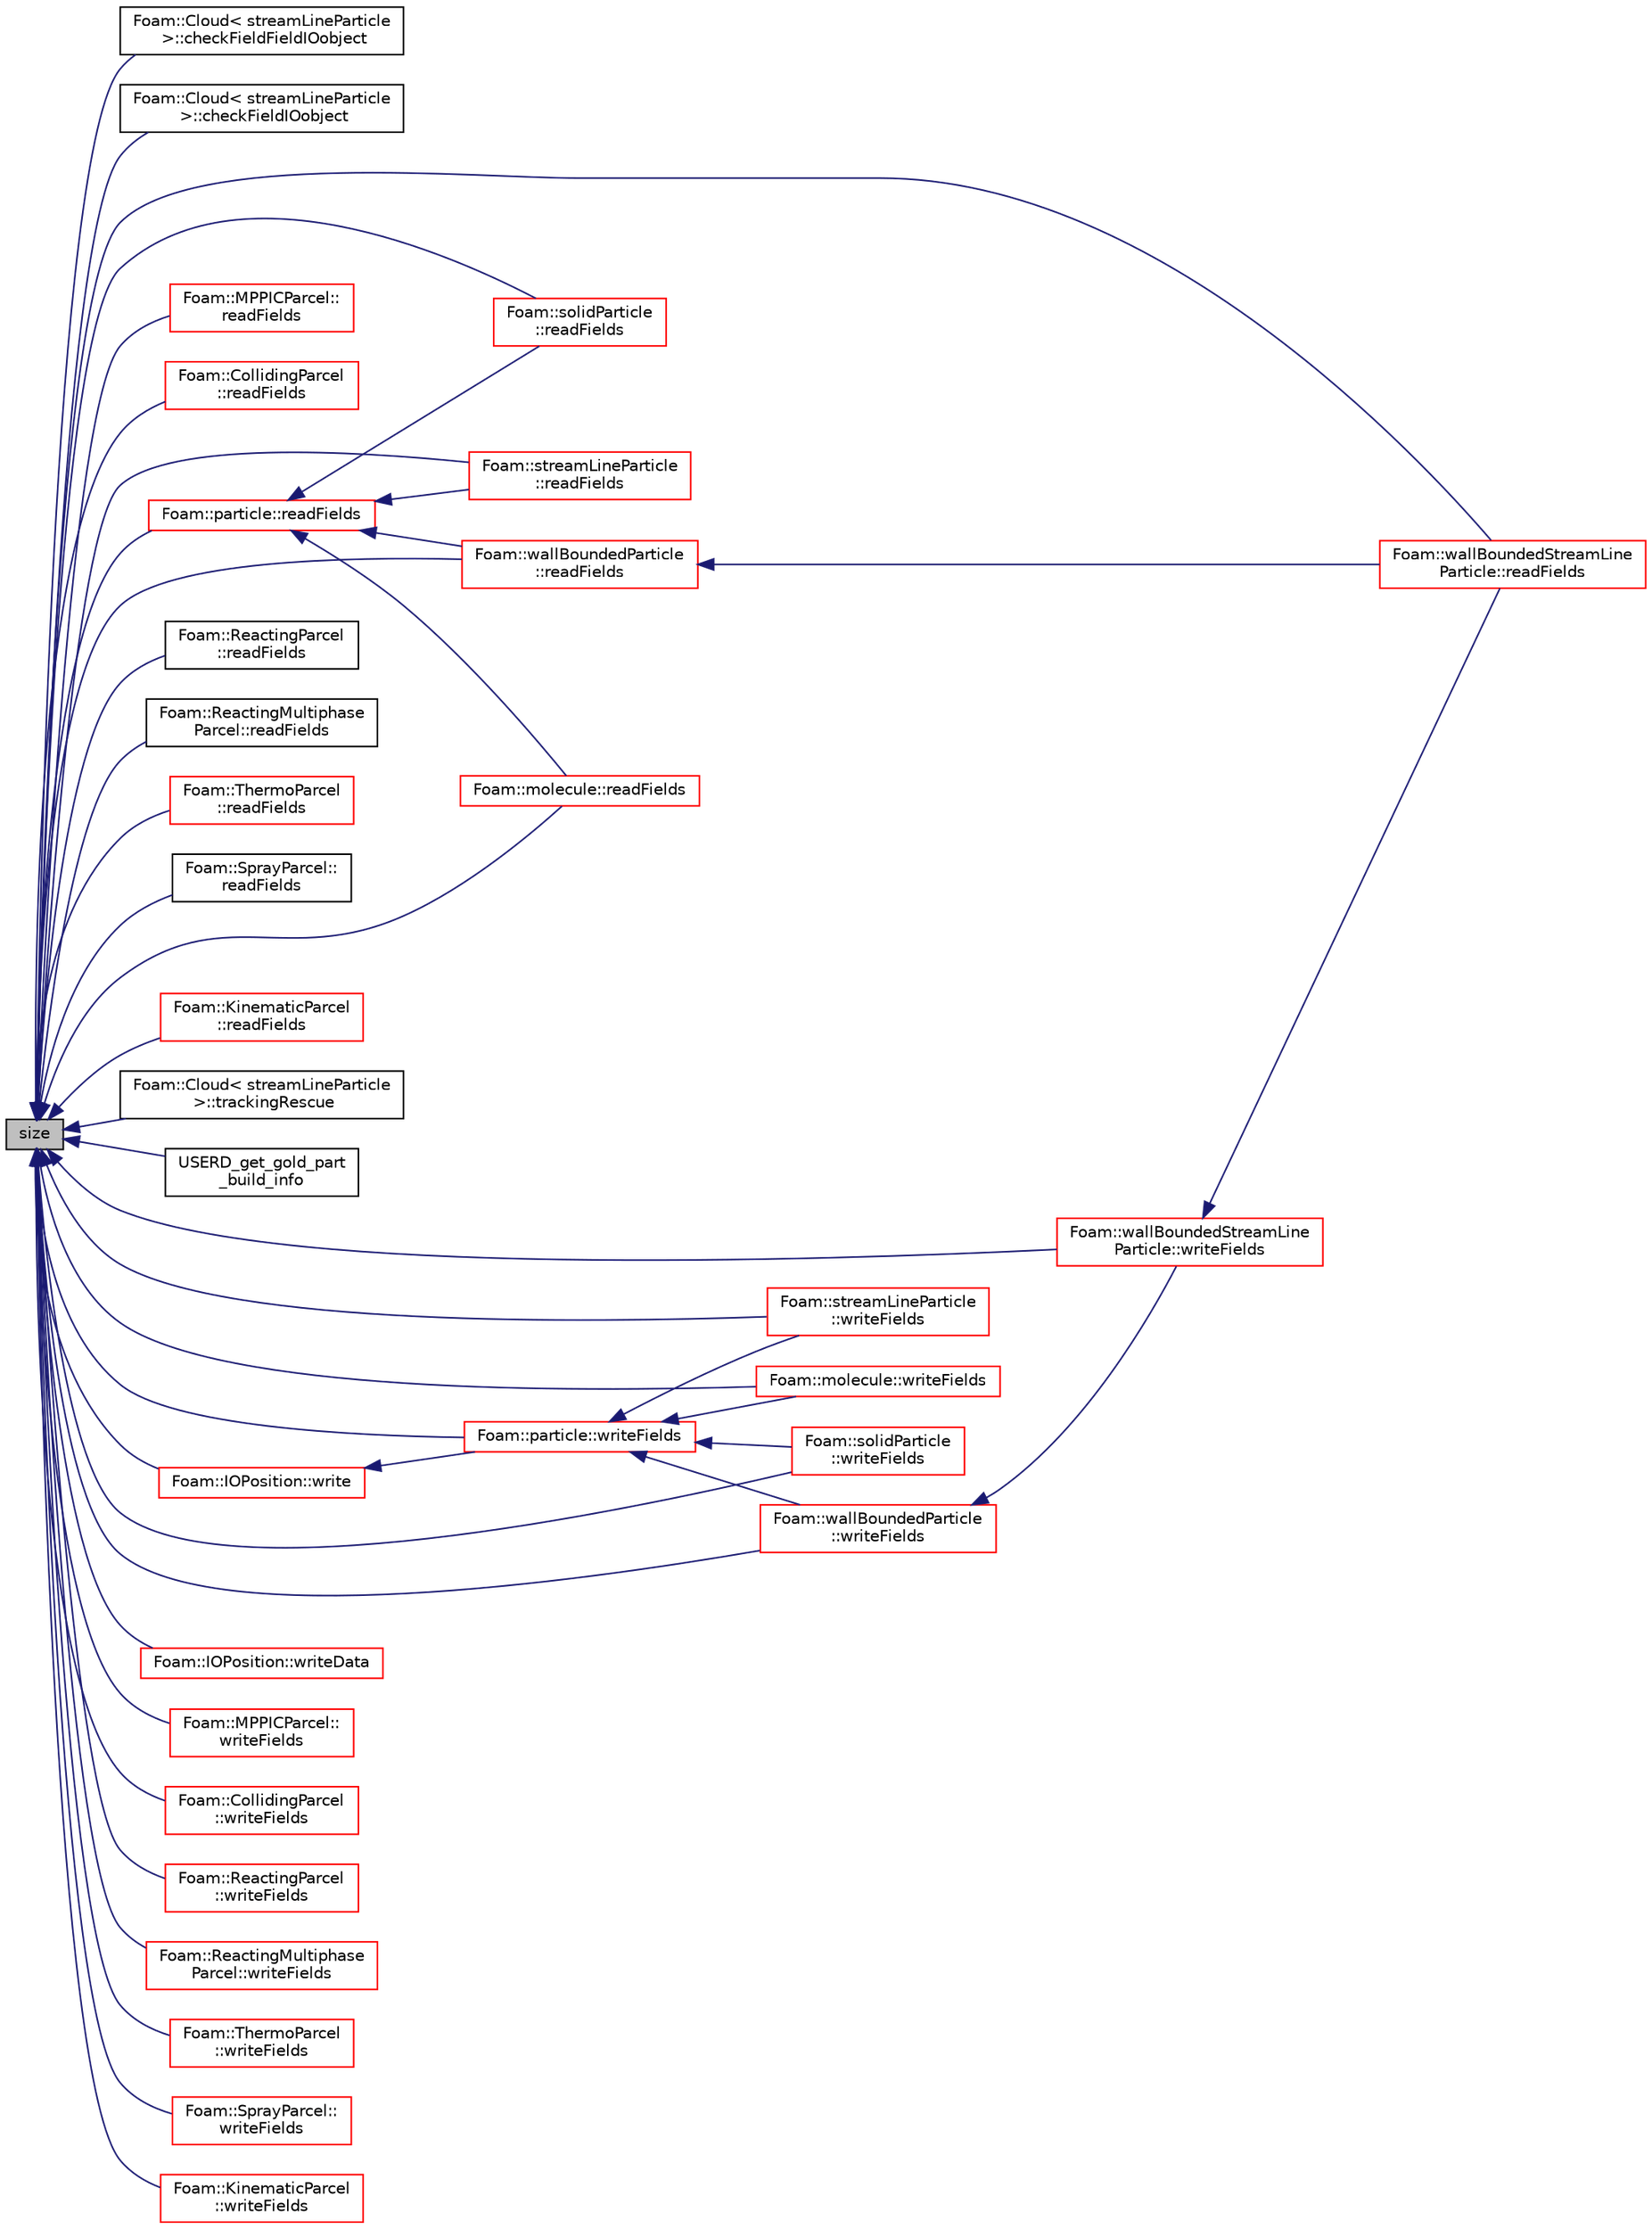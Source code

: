 digraph "size"
{
  bgcolor="transparent";
  edge [fontname="Helvetica",fontsize="10",labelfontname="Helvetica",labelfontsize="10"];
  node [fontname="Helvetica",fontsize="10",shape=record];
  rankdir="LR";
  Node11 [label="size",height=0.2,width=0.4,color="black", fillcolor="grey75", style="filled", fontcolor="black"];
  Node11 -> Node12 [dir="back",color="midnightblue",fontsize="10",style="solid",fontname="Helvetica"];
  Node12 [label="Foam::Cloud\< streamLineParticle\l \>::checkFieldFieldIOobject",height=0.2,width=0.4,color="black",URL="$a24697.html#af59da3c0ea0c936e2a565ca3643d43e4",tooltip="Check lagrangian data fieldfield. "];
  Node11 -> Node13 [dir="back",color="midnightblue",fontsize="10",style="solid",fontname="Helvetica"];
  Node13 [label="Foam::Cloud\< streamLineParticle\l \>::checkFieldIOobject",height=0.2,width=0.4,color="black",URL="$a24697.html#a354ac3d5592a996cb2ed69f23e874528",tooltip="Check lagrangian data field. "];
  Node11 -> Node14 [dir="back",color="midnightblue",fontsize="10",style="solid",fontname="Helvetica"];
  Node14 [label="Foam::wallBoundedStreamLine\lParticle::readFields",height=0.2,width=0.4,color="red",URL="$a24321.html#ae1b5d2c10ca3d41e997a390d1dca1853",tooltip="Read. "];
  Node11 -> Node20 [dir="back",color="midnightblue",fontsize="10",style="solid",fontname="Helvetica"];
  Node20 [label="Foam::solidParticle\l::readFields",height=0.2,width=0.4,color="red",URL="$a25633.html#ac7cf0a4e59ebca835e0e428904eecb41"];
  Node11 -> Node22 [dir="back",color="midnightblue",fontsize="10",style="solid",fontname="Helvetica"];
  Node22 [label="Foam::MPPICParcel::\lreadFields",height=0.2,width=0.4,color="red",URL="$a25021.html#ae1118a08fed2fe58c47d9142f0f131af",tooltip="Read. "];
  Node11 -> Node24 [dir="back",color="midnightblue",fontsize="10",style="solid",fontname="Helvetica"];
  Node24 [label="Foam::CollidingParcel\l::readFields",height=0.2,width=0.4,color="red",URL="$a24981.html#ae1118a08fed2fe58c47d9142f0f131af",tooltip="Read. "];
  Node11 -> Node26 [dir="back",color="midnightblue",fontsize="10",style="solid",fontname="Helvetica"];
  Node26 [label="Foam::streamLineParticle\l::readFields",height=0.2,width=0.4,color="red",URL="$a24277.html#a6dcd4895ca674d477a9117e63ea82691",tooltip="Read. "];
  Node11 -> Node30 [dir="back",color="midnightblue",fontsize="10",style="solid",fontname="Helvetica"];
  Node30 [label="Foam::wallBoundedParticle\l::readFields",height=0.2,width=0.4,color="red",URL="$a24305.html#aeb3ed2213b2b23bf4544856579583441",tooltip="Read. "];
  Node30 -> Node14 [dir="back",color="midnightblue",fontsize="10",style="solid",fontname="Helvetica"];
  Node11 -> Node35 [dir="back",color="midnightblue",fontsize="10",style="solid",fontname="Helvetica"];
  Node35 [label="Foam::molecule::readFields",height=0.2,width=0.4,color="red",URL="$a25521.html#acb3924c097c11bf0acea90e570b814d0"];
  Node11 -> Node38 [dir="back",color="midnightblue",fontsize="10",style="solid",fontname="Helvetica"];
  Node38 [label="Foam::ReactingParcel\l::readFields",height=0.2,width=0.4,color="black",URL="$a25049.html#ae1118a08fed2fe58c47d9142f0f131af",tooltip="Read - no composition. "];
  Node11 -> Node39 [dir="back",color="midnightblue",fontsize="10",style="solid",fontname="Helvetica"];
  Node39 [label="Foam::ReactingMultiphase\lParcel::readFields",height=0.2,width=0.4,color="black",URL="$a25037.html#ae1118a08fed2fe58c47d9142f0f131af",tooltip="Read - no composition. "];
  Node11 -> Node40 [dir="back",color="midnightblue",fontsize="10",style="solid",fontname="Helvetica"];
  Node40 [label="Foam::ThermoParcel\l::readFields",height=0.2,width=0.4,color="red",URL="$a25065.html#ae1118a08fed2fe58c47d9142f0f131af",tooltip="Read. "];
  Node11 -> Node42 [dir="back",color="midnightblue",fontsize="10",style="solid",fontname="Helvetica"];
  Node42 [label="Foam::SprayParcel::\lreadFields",height=0.2,width=0.4,color="black",URL="$a25665.html#ae1118a08fed2fe58c47d9142f0f131af",tooltip="Read - no composition. "];
  Node11 -> Node43 [dir="back",color="midnightblue",fontsize="10",style="solid",fontname="Helvetica"];
  Node43 [label="Foam::particle::readFields",height=0.2,width=0.4,color="red",URL="$a24721.html#ae1118a08fed2fe58c47d9142f0f131af",tooltip="Read the fields associated with the owner cloud. "];
  Node43 -> Node26 [dir="back",color="midnightblue",fontsize="10",style="solid",fontname="Helvetica"];
  Node43 -> Node30 [dir="back",color="midnightblue",fontsize="10",style="solid",fontname="Helvetica"];
  Node43 -> Node35 [dir="back",color="midnightblue",fontsize="10",style="solid",fontname="Helvetica"];
  Node43 -> Node20 [dir="back",color="midnightblue",fontsize="10",style="solid",fontname="Helvetica"];
  Node11 -> Node52 [dir="back",color="midnightblue",fontsize="10",style="solid",fontname="Helvetica"];
  Node52 [label="Foam::KinematicParcel\l::readFields",height=0.2,width=0.4,color="red",URL="$a25005.html#ae1118a08fed2fe58c47d9142f0f131af",tooltip="Read. "];
  Node11 -> Node54 [dir="back",color="midnightblue",fontsize="10",style="solid",fontname="Helvetica"];
  Node54 [label="Foam::Cloud\< streamLineParticle\l \>::trackingRescue",height=0.2,width=0.4,color="black",URL="$a24697.html#aa9111e2ed79a38d8282461fde159e2ea",tooltip="Increment the nTrackingRescues counter. "];
  Node11 -> Node55 [dir="back",color="midnightblue",fontsize="10",style="solid",fontname="Helvetica"];
  Node55 [label="USERD_get_gold_part\l_build_info",height=0.2,width=0.4,color="black",URL="$a19508.html#a512588b506ad4b9e377d387553a7a377"];
  Node11 -> Node56 [dir="back",color="midnightblue",fontsize="10",style="solid",fontname="Helvetica"];
  Node56 [label="Foam::IOPosition::write",height=0.2,width=0.4,color="red",URL="$a24701.html#ad48b7b943e88478c15879659cce7aebc",tooltip="Write using setting from DB. "];
  Node56 -> Node58 [dir="back",color="midnightblue",fontsize="10",style="solid",fontname="Helvetica"];
  Node58 [label="Foam::particle::writeFields",height=0.2,width=0.4,color="red",URL="$a24721.html#a906eddb9c2a5710c531a5a57276cc18e",tooltip="Write the fields associated with the owner cloud. "];
  Node58 -> Node59 [dir="back",color="midnightblue",fontsize="10",style="solid",fontname="Helvetica"];
  Node59 [label="Foam::streamLineParticle\l::writeFields",height=0.2,width=0.4,color="red",URL="$a24277.html#a0fcb040c7c92b8688ec467a198591e80",tooltip="Write. "];
  Node58 -> Node33 [dir="back",color="midnightblue",fontsize="10",style="solid",fontname="Helvetica"];
  Node33 [label="Foam::wallBoundedParticle\l::writeFields",height=0.2,width=0.4,color="red",URL="$a24305.html#a4b6c8e48b13c9a29be2b1141c69b7277",tooltip="Write. "];
  Node33 -> Node34 [dir="back",color="midnightblue",fontsize="10",style="solid",fontname="Helvetica"];
  Node34 [label="Foam::wallBoundedStreamLine\lParticle::writeFields",height=0.2,width=0.4,color="red",URL="$a24321.html#a25e85e5addaa945c0e2de4205d3662e9",tooltip="Write. "];
  Node34 -> Node14 [dir="back",color="midnightblue",fontsize="10",style="solid",fontname="Helvetica"];
  Node58 -> Node60 [dir="back",color="midnightblue",fontsize="10",style="solid",fontname="Helvetica"];
  Node60 [label="Foam::molecule::writeFields",height=0.2,width=0.4,color="red",URL="$a25521.html#aa4b4162953822603a8cfb0ee3ca761c0"];
  Node58 -> Node61 [dir="back",color="midnightblue",fontsize="10",style="solid",fontname="Helvetica"];
  Node61 [label="Foam::solidParticle\l::writeFields",height=0.2,width=0.4,color="red",URL="$a25633.html#ae8ec839877d43a55d64c270034768f28"];
  Node11 -> Node62 [dir="back",color="midnightblue",fontsize="10",style="solid",fontname="Helvetica"];
  Node62 [label="Foam::IOPosition::writeData",height=0.2,width=0.4,color="red",URL="$a24701.html#a4c658e15d7e8f5819cdc0eedbbbeb85e",tooltip="Pure virtual writaData function. "];
  Node11 -> Node34 [dir="back",color="midnightblue",fontsize="10",style="solid",fontname="Helvetica"];
  Node11 -> Node61 [dir="back",color="midnightblue",fontsize="10",style="solid",fontname="Helvetica"];
  Node11 -> Node63 [dir="back",color="midnightblue",fontsize="10",style="solid",fontname="Helvetica"];
  Node63 [label="Foam::MPPICParcel::\lwriteFields",height=0.2,width=0.4,color="red",URL="$a25021.html#a906eddb9c2a5710c531a5a57276cc18e",tooltip="Write. "];
  Node11 -> Node64 [dir="back",color="midnightblue",fontsize="10",style="solid",fontname="Helvetica"];
  Node64 [label="Foam::CollidingParcel\l::writeFields",height=0.2,width=0.4,color="red",URL="$a24981.html#a906eddb9c2a5710c531a5a57276cc18e",tooltip="Write. "];
  Node11 -> Node59 [dir="back",color="midnightblue",fontsize="10",style="solid",fontname="Helvetica"];
  Node11 -> Node33 [dir="back",color="midnightblue",fontsize="10",style="solid",fontname="Helvetica"];
  Node11 -> Node60 [dir="back",color="midnightblue",fontsize="10",style="solid",fontname="Helvetica"];
  Node11 -> Node65 [dir="back",color="midnightblue",fontsize="10",style="solid",fontname="Helvetica"];
  Node65 [label="Foam::ReactingParcel\l::writeFields",height=0.2,width=0.4,color="red",URL="$a25049.html#a64adf0008b4736131ce199c3a2c5ffd7",tooltip="Write. "];
  Node11 -> Node68 [dir="back",color="midnightblue",fontsize="10",style="solid",fontname="Helvetica"];
  Node68 [label="Foam::ReactingMultiphase\lParcel::writeFields",height=0.2,width=0.4,color="red",URL="$a25037.html#a64adf0008b4736131ce199c3a2c5ffd7",tooltip="Write. "];
  Node11 -> Node71 [dir="back",color="midnightblue",fontsize="10",style="solid",fontname="Helvetica"];
  Node71 [label="Foam::ThermoParcel\l::writeFields",height=0.2,width=0.4,color="red",URL="$a25065.html#a906eddb9c2a5710c531a5a57276cc18e",tooltip="Write. "];
  Node11 -> Node72 [dir="back",color="midnightblue",fontsize="10",style="solid",fontname="Helvetica"];
  Node72 [label="Foam::SprayParcel::\lwriteFields",height=0.2,width=0.4,color="red",URL="$a25665.html#a64adf0008b4736131ce199c3a2c5ffd7",tooltip="Write. "];
  Node11 -> Node58 [dir="back",color="midnightblue",fontsize="10",style="solid",fontname="Helvetica"];
  Node11 -> Node75 [dir="back",color="midnightblue",fontsize="10",style="solid",fontname="Helvetica"];
  Node75 [label="Foam::KinematicParcel\l::writeFields",height=0.2,width=0.4,color="red",URL="$a25005.html#a906eddb9c2a5710c531a5a57276cc18e",tooltip="Write. "];
}
